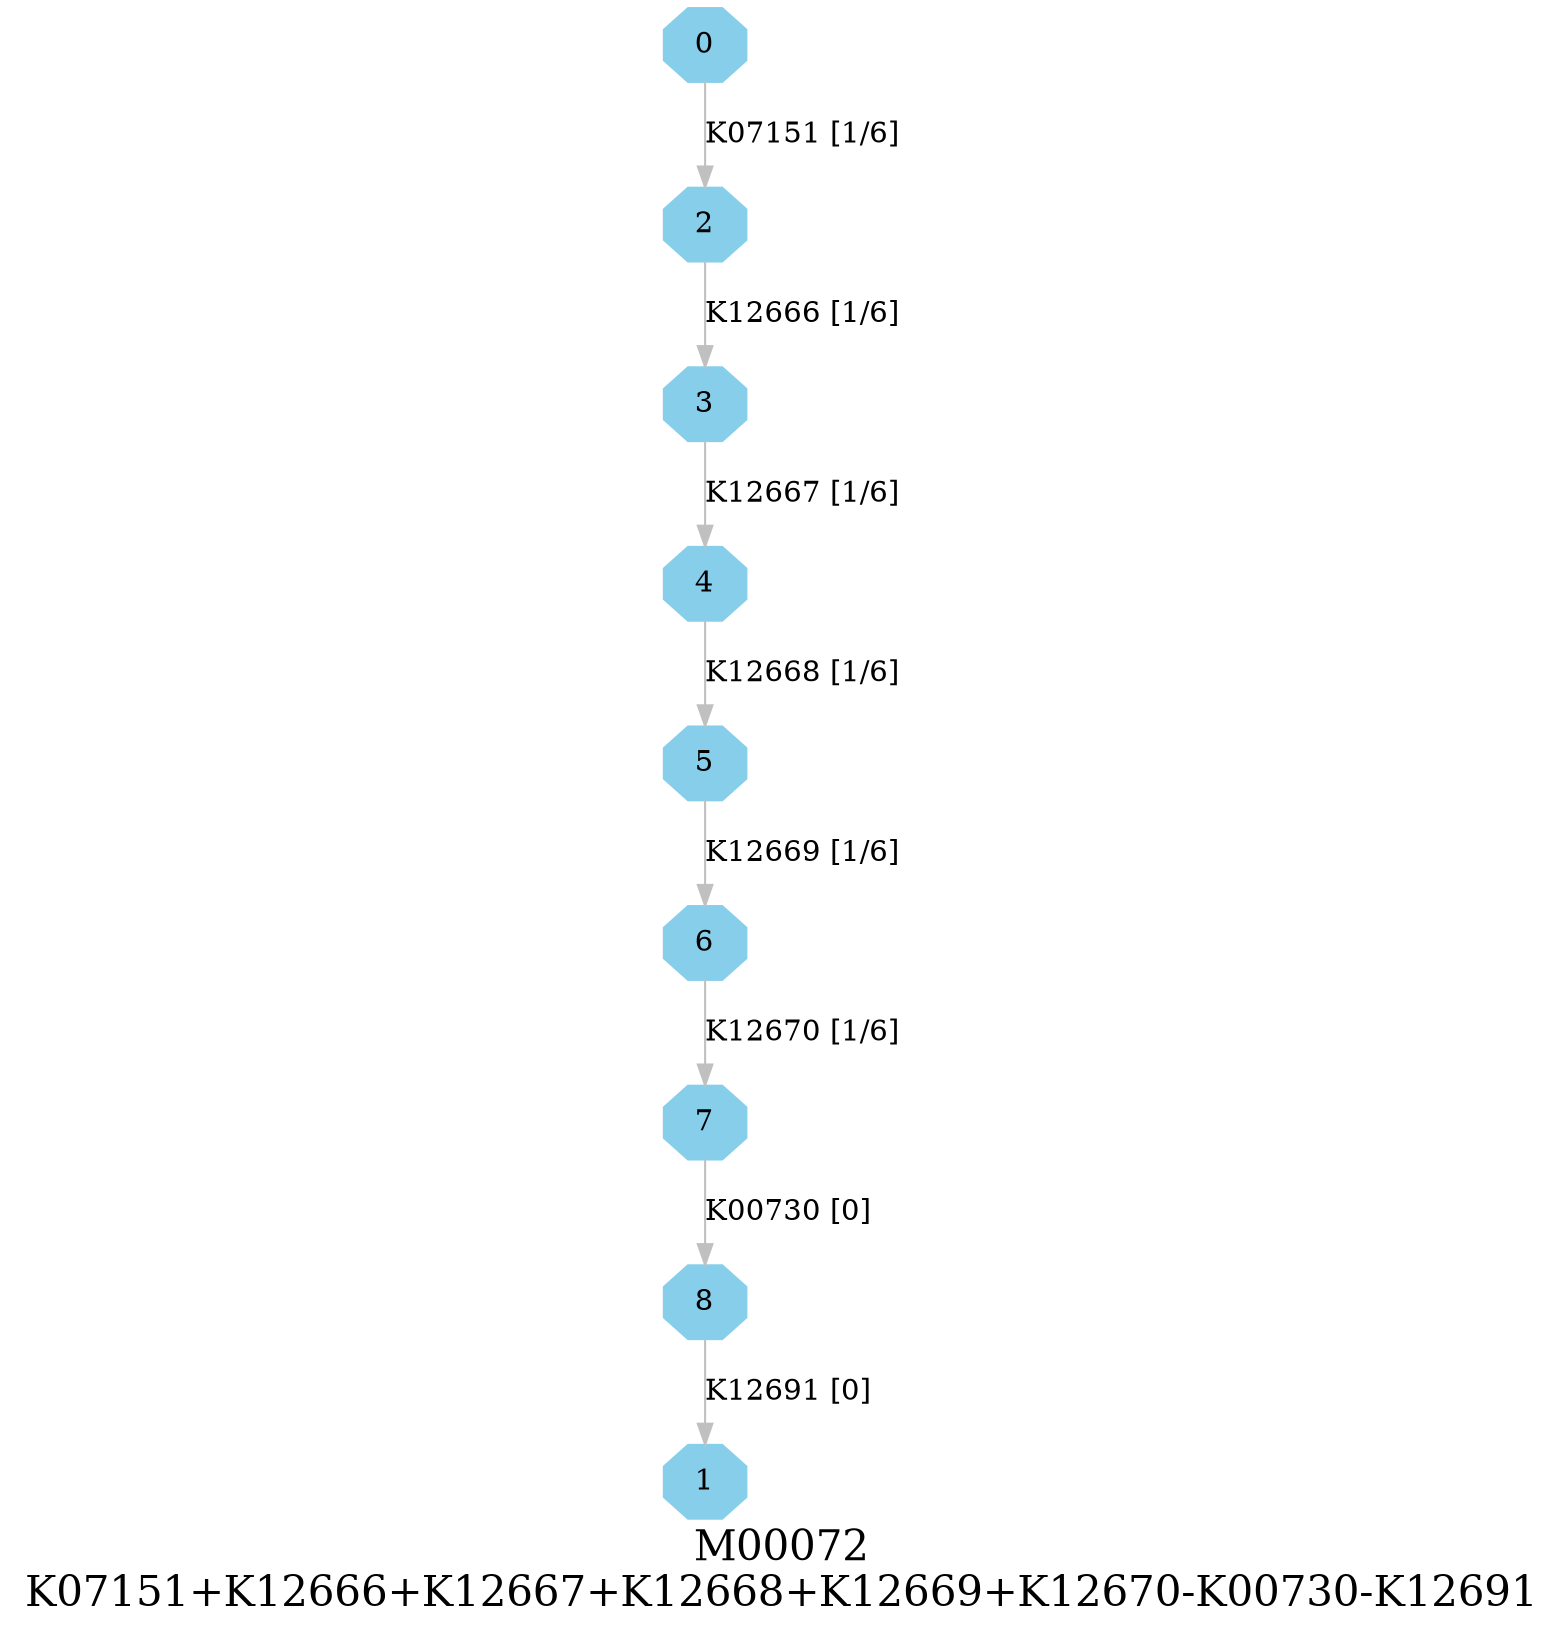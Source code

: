 digraph G {
graph [label="M00072
K07151+K12666+K12667+K12668+K12669+K12670-K00730-K12691",fontsize=20];
node [shape=box,style=filled];
edge [len=3,color=grey];
{node [width=.3,height=.3,shape=octagon,style=filled,color=skyblue] 0 1 2 3 4 5 6 7 8 }
0 -> 2 [label="K07151 [1/6]"];
2 -> 3 [label="K12666 [1/6]"];
3 -> 4 [label="K12667 [1/6]"];
4 -> 5 [label="K12668 [1/6]"];
5 -> 6 [label="K12669 [1/6]"];
6 -> 7 [label="K12670 [1/6]"];
7 -> 8 [label="K00730 [0]"];
8 -> 1 [label="K12691 [0]"];
}